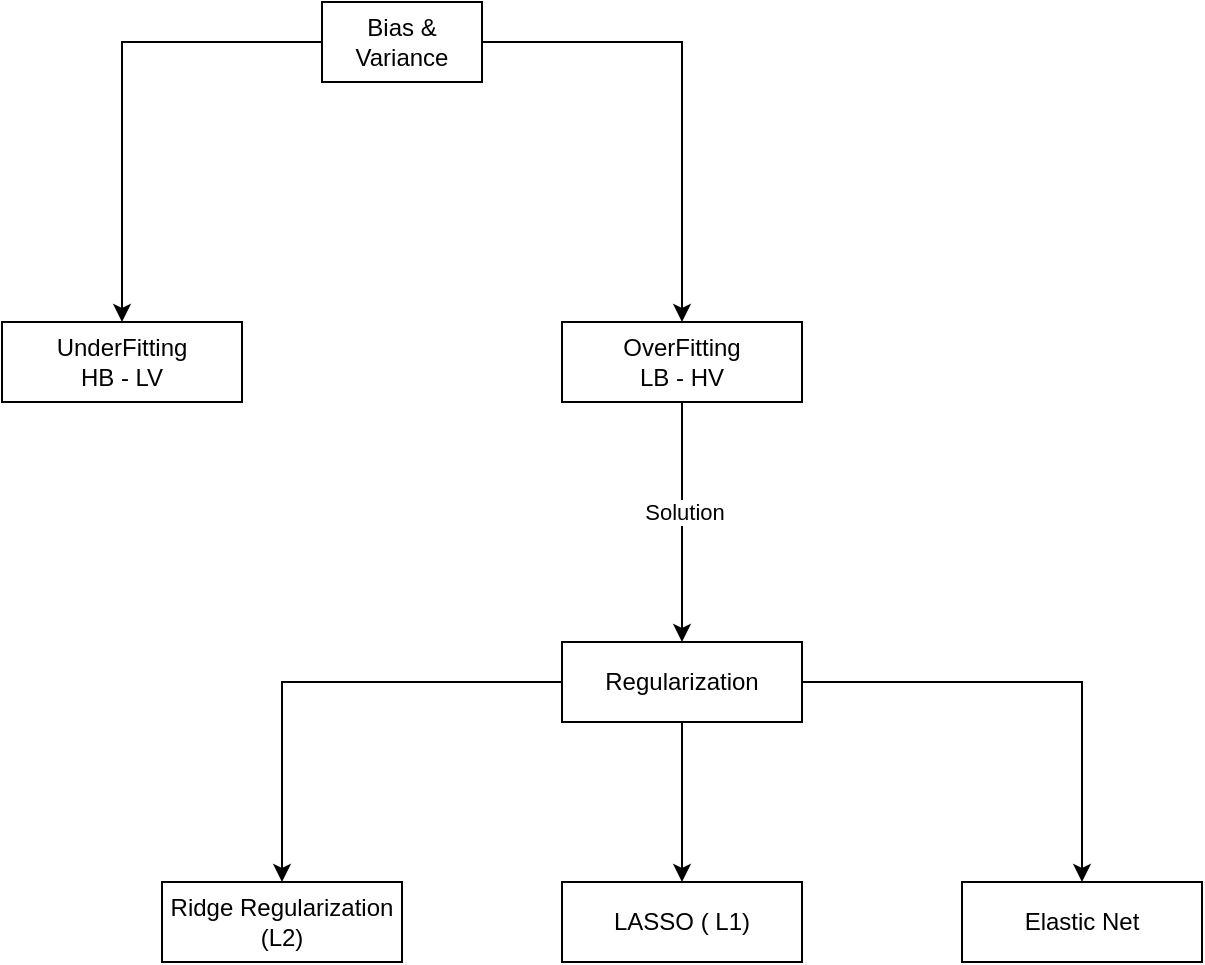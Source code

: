 <mxfile version="28.0.4" pages="2">
  <diagram name="Page-1" id="G0XkqN8lfNAwOtUpdTNg">
    <mxGraphModel dx="798" dy="766" grid="1" gridSize="10" guides="1" tooltips="1" connect="1" arrows="1" fold="1" page="1" pageScale="1" pageWidth="850" pageHeight="1100" math="0" shadow="0">
      <root>
        <mxCell id="0" />
        <mxCell id="1" parent="0" />
        <mxCell id="YUb6eltl_Llt_9jeOGUt-2" style="edgeStyle=orthogonalEdgeStyle;rounded=0;orthogonalLoop=1;jettySize=auto;html=1;" edge="1" parent="1" source="YUb6eltl_Llt_9jeOGUt-1" target="YUb6eltl_Llt_9jeOGUt-3">
          <mxGeometry relative="1" as="geometry">
            <mxPoint x="120" y="640" as="targetPoint" />
          </mxGeometry>
        </mxCell>
        <mxCell id="YUb6eltl_Llt_9jeOGUt-5" style="edgeStyle=orthogonalEdgeStyle;rounded=0;orthogonalLoop=1;jettySize=auto;html=1;" edge="1" parent="1" source="YUb6eltl_Llt_9jeOGUt-1" target="YUb6eltl_Llt_9jeOGUt-4">
          <mxGeometry relative="1" as="geometry" />
        </mxCell>
        <mxCell id="YUb6eltl_Llt_9jeOGUt-1" value="Bias &amp;amp; Variance" style="rounded=0;whiteSpace=wrap;html=1;" vertex="1" parent="1">
          <mxGeometry x="200" y="480" width="80" height="40" as="geometry" />
        </mxCell>
        <mxCell id="YUb6eltl_Llt_9jeOGUt-3" value="&lt;div&gt;UnderFitting&lt;/div&gt;HB - LV" style="rounded=0;whiteSpace=wrap;html=1;" vertex="1" parent="1">
          <mxGeometry x="40" y="640" width="120" height="40" as="geometry" />
        </mxCell>
        <mxCell id="YUb6eltl_Llt_9jeOGUt-7" value="" style="edgeStyle=orthogonalEdgeStyle;rounded=0;orthogonalLoop=1;jettySize=auto;html=1;" edge="1" parent="1" source="YUb6eltl_Llt_9jeOGUt-4" target="YUb6eltl_Llt_9jeOGUt-6">
          <mxGeometry relative="1" as="geometry" />
        </mxCell>
        <mxCell id="YUb6eltl_Llt_9jeOGUt-8" value="Solution" style="edgeLabel;html=1;align=center;verticalAlign=middle;resizable=0;points=[];" vertex="1" connectable="0" parent="YUb6eltl_Llt_9jeOGUt-7">
          <mxGeometry x="-0.089" y="1" relative="1" as="geometry">
            <mxPoint as="offset" />
          </mxGeometry>
        </mxCell>
        <mxCell id="YUb6eltl_Llt_9jeOGUt-4" value="OverFitting&lt;br&gt;LB - HV" style="rounded=0;whiteSpace=wrap;html=1;" vertex="1" parent="1">
          <mxGeometry x="320" y="640" width="120" height="40" as="geometry" />
        </mxCell>
        <mxCell id="YUb6eltl_Llt_9jeOGUt-10" value="" style="edgeStyle=orthogonalEdgeStyle;rounded=0;orthogonalLoop=1;jettySize=auto;html=1;" edge="1" parent="1" source="YUb6eltl_Llt_9jeOGUt-6" target="YUb6eltl_Llt_9jeOGUt-9">
          <mxGeometry relative="1" as="geometry" />
        </mxCell>
        <mxCell id="YUb6eltl_Llt_9jeOGUt-12" value="" style="edgeStyle=orthogonalEdgeStyle;rounded=0;orthogonalLoop=1;jettySize=auto;html=1;" edge="1" parent="1" source="YUb6eltl_Llt_9jeOGUt-6" target="YUb6eltl_Llt_9jeOGUt-11">
          <mxGeometry relative="1" as="geometry" />
        </mxCell>
        <mxCell id="YUb6eltl_Llt_9jeOGUt-14" value="" style="edgeStyle=orthogonalEdgeStyle;rounded=0;orthogonalLoop=1;jettySize=auto;html=1;" edge="1" parent="1" source="YUb6eltl_Llt_9jeOGUt-6" target="YUb6eltl_Llt_9jeOGUt-13">
          <mxGeometry relative="1" as="geometry" />
        </mxCell>
        <mxCell id="YUb6eltl_Llt_9jeOGUt-6" value="&lt;div&gt;Regularization&lt;/div&gt;" style="whiteSpace=wrap;html=1;rounded=0;" vertex="1" parent="1">
          <mxGeometry x="320" y="800" width="120" height="40" as="geometry" />
        </mxCell>
        <mxCell id="YUb6eltl_Llt_9jeOGUt-9" value="&lt;div&gt;Ridge Regularization&lt;/div&gt;(L2)" style="whiteSpace=wrap;html=1;rounded=0;" vertex="1" parent="1">
          <mxGeometry x="120" y="920" width="120" height="40" as="geometry" />
        </mxCell>
        <mxCell id="YUb6eltl_Llt_9jeOGUt-11" value="&lt;div&gt;LASSO ( L1)&lt;/div&gt;" style="whiteSpace=wrap;html=1;rounded=0;" vertex="1" parent="1">
          <mxGeometry x="320" y="920" width="120" height="40" as="geometry" />
        </mxCell>
        <mxCell id="YUb6eltl_Llt_9jeOGUt-13" value="&lt;div&gt;Elastic Net&lt;/div&gt;" style="whiteSpace=wrap;html=1;rounded=0;" vertex="1" parent="1">
          <mxGeometry x="520" y="920" width="120" height="40" as="geometry" />
        </mxCell>
      </root>
    </mxGraphModel>
  </diagram>
  <diagram id="NJLyC0k2GFpCZJy_lFur" name="SVM">
    <mxGraphModel dx="603" dy="579" grid="1" gridSize="10" guides="1" tooltips="1" connect="1" arrows="1" fold="1" page="1" pageScale="1" pageWidth="850" pageHeight="1100" math="0" shadow="0">
      <root>
        <mxCell id="0" />
        <mxCell id="1" parent="0" />
        <mxCell id="bRN-EtZGku6e-hKA_Ou--4" value="" style="edgeStyle=orthogonalEdgeStyle;rounded=0;orthogonalLoop=1;jettySize=auto;html=1;" edge="1" parent="1" source="bRN-EtZGku6e-hKA_Ou--2" target="bRN-EtZGku6e-hKA_Ou--3">
          <mxGeometry relative="1" as="geometry" />
        </mxCell>
        <mxCell id="bRN-EtZGku6e-hKA_Ou--6" style="edgeStyle=orthogonalEdgeStyle;rounded=0;orthogonalLoop=1;jettySize=auto;html=1;" edge="1" parent="1" source="bRN-EtZGku6e-hKA_Ou--2" target="bRN-EtZGku6e-hKA_Ou--5">
          <mxGeometry relative="1" as="geometry" />
        </mxCell>
        <mxCell id="bRN-EtZGku6e-hKA_Ou--2" value="&lt;div&gt;State Vector Machine&lt;/div&gt;&lt;div&gt;SVM&lt;/div&gt;" style="whiteSpace=wrap;html=1;" vertex="1" parent="1">
          <mxGeometry x="360" y="480" width="120" height="40" as="geometry" />
        </mxCell>
        <mxCell id="bRN-EtZGku6e-hKA_Ou--3" value="Soft Margin SVM" style="whiteSpace=wrap;html=1;" vertex="1" parent="1">
          <mxGeometry x="160" y="640" width="120" height="40" as="geometry" />
        </mxCell>
        <mxCell id="bRN-EtZGku6e-hKA_Ou--5" value="Hard Margin SVM" style="whiteSpace=wrap;html=1;" vertex="1" parent="1">
          <mxGeometry x="560" y="640" width="120" height="40" as="geometry" />
        </mxCell>
      </root>
    </mxGraphModel>
  </diagram>
</mxfile>
